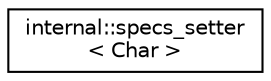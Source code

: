 digraph "Graphical Class Hierarchy"
{
  edge [fontname="Helvetica",fontsize="10",labelfontname="Helvetica",labelfontsize="10"];
  node [fontname="Helvetica",fontsize="10",shape=record];
  rankdir="LR";
  Node1 [label="internal::specs_setter\l\< Char \>",height=0.2,width=0.4,color="black", fillcolor="white", style="filled",URL="$classinternal_1_1specs__setter.html"];
}

